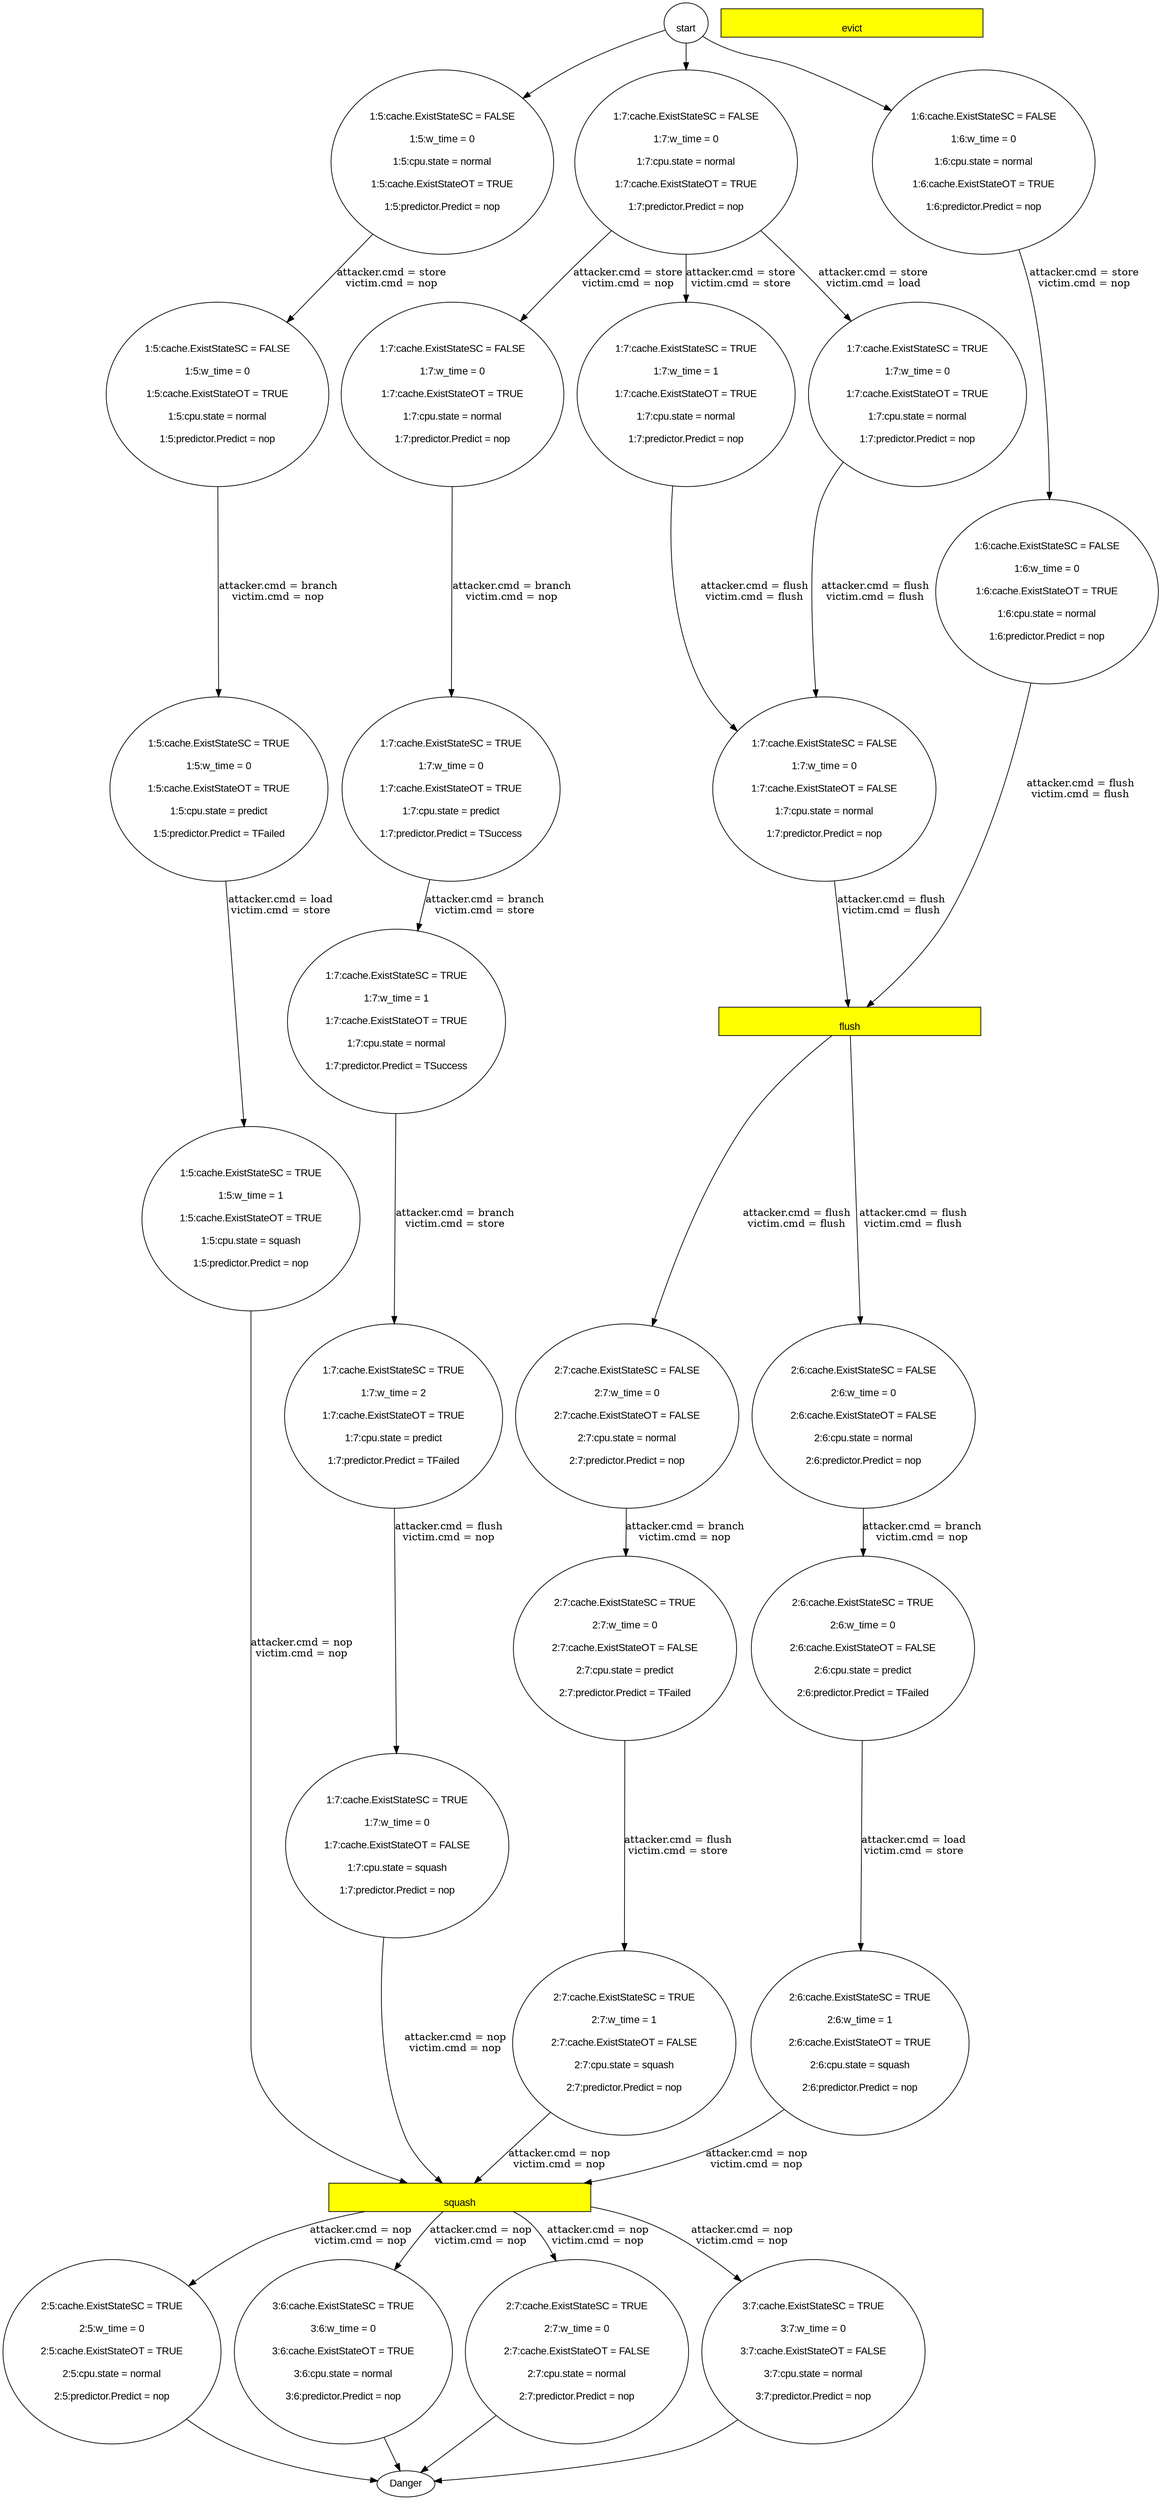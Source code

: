  strict digraph prof {

    node [fontname="Arial"];

"
flush
" [style=filled,fillcolor=yellow,shape=box,width=5]

"
flush
" [style=filled,fillcolor=yellow,shape=box,width=5]

"
evict
" [style=filled,fillcolor=yellow,shape=box,width=5]

"
squash
" [style=filled,fillcolor=yellow,shape=box,width=5]

"
start
" -> "
1:5:cache.ExistStateSC = FALSE

1:5:w_time = 0

1:5:cpu.state = normal

1:5:cache.ExistStateOT = TRUE

1:5:predictor.Predict = nop

"
[ label="" ]
"
1:5:cache.ExistStateSC = FALSE

1:5:w_time = 0

1:5:cpu.state = normal

1:5:cache.ExistStateOT = TRUE

1:5:predictor.Predict = nop

" -> "
1:5:cache.ExistStateSC = FALSE

1:5:w_time = 0

1:5:cache.ExistStateOT = TRUE

1:5:cpu.state = normal

1:5:predictor.Predict = nop

"
[ label="attacker.cmd = nop
victim.cmd = nop
" ]
"
1:5:cache.ExistStateSC = FALSE

1:5:w_time = 0

1:5:cache.ExistStateOT = TRUE

1:5:cpu.state = normal

1:5:predictor.Predict = nop

" -> "
1:5:cache.ExistStateSC = TRUE

1:5:w_time = 0

1:5:cache.ExistStateOT = TRUE

1:5:cpu.state = predict

1:5:predictor.Predict = TFailed

"
[ label="attacker.cmd = branch
victim.cmd = nop
" ]
"
1:5:cache.ExistStateSC = TRUE

1:5:w_time = 0

1:5:cache.ExistStateOT = TRUE

1:5:cpu.state = predict

1:5:predictor.Predict = TFailed

" -> "
1:5:cache.ExistStateSC = TRUE

1:5:w_time = 1

1:5:cache.ExistStateOT = TRUE

1:5:cpu.state = squash

1:5:predictor.Predict = nop

"
[ label="attacker.cmd = load
victim.cmd = store
" ]
"
1:5:cache.ExistStateSC = TRUE

1:5:w_time = 1

1:5:cache.ExistStateOT = TRUE

1:5:cpu.state = squash

1:5:predictor.Predict = nop

" -> "
squash
"   -> "
2:5:cache.ExistStateSC = TRUE

2:5:w_time = 0

2:5:cache.ExistStateOT = TRUE

2:5:cpu.state = normal

2:5:predictor.Predict = nop

"
[ label="attacker.cmd = nop
victim.cmd = nop
" ]
"
2:5:cache.ExistStateSC = TRUE

2:5:w_time = 0

2:5:cache.ExistStateOT = TRUE

2:5:cpu.state = normal

2:5:predictor.Predict = nop

" -> "Danger"
"
start
" -> "
1:5:cache.ExistStateSC = FALSE

1:5:w_time = 0

1:5:cpu.state = normal

1:5:cache.ExistStateOT = TRUE

1:5:predictor.Predict = nop

"
[ label="" ]
"
1:5:cache.ExistStateSC = FALSE

1:5:w_time = 0

1:5:cpu.state = normal

1:5:cache.ExistStateOT = TRUE

1:5:predictor.Predict = nop

" -> "
1:5:cache.ExistStateSC = FALSE

1:5:w_time = 0

1:5:cache.ExistStateOT = TRUE

1:5:cpu.state = normal

1:5:predictor.Predict = nop

"
[ label="attacker.cmd = nop
victim.cmd = nop
" ]
"
1:5:cache.ExistStateSC = FALSE

1:5:w_time = 0

1:5:cache.ExistStateOT = TRUE

1:5:cpu.state = normal

1:5:predictor.Predict = nop

" -> "
1:5:cache.ExistStateSC = TRUE

1:5:w_time = 0

1:5:cache.ExistStateOT = TRUE

1:5:cpu.state = predict

1:5:predictor.Predict = TFailed

"
[ label="attacker.cmd = branch
victim.cmd = nop
" ]
"
1:5:cache.ExistStateSC = TRUE

1:5:w_time = 0

1:5:cache.ExistStateOT = TRUE

1:5:cpu.state = predict

1:5:predictor.Predict = TFailed

" -> "
1:5:cache.ExistStateSC = TRUE

1:5:w_time = 1

1:5:cache.ExistStateOT = TRUE

1:5:cpu.state = squash

1:5:predictor.Predict = nop

"
[ label="attacker.cmd = load
victim.cmd = store
" ]
"
1:5:cache.ExistStateSC = TRUE

1:5:w_time = 1

1:5:cache.ExistStateOT = TRUE

1:5:cpu.state = squash

1:5:predictor.Predict = nop

" -> "
squash
"   -> "
2:5:cache.ExistStateSC = TRUE

2:5:w_time = 0

2:5:cache.ExistStateOT = TRUE

2:5:cpu.state = normal

2:5:predictor.Predict = nop

"
[ label="attacker.cmd = nop
victim.cmd = nop
" ]
"
2:5:cache.ExistStateSC = TRUE

2:5:w_time = 0

2:5:cache.ExistStateOT = TRUE

2:5:cpu.state = normal

2:5:predictor.Predict = nop

" -> "Danger"
"
start
" -> "
1:5:cache.ExistStateSC = FALSE

1:5:w_time = 0

1:5:cpu.state = normal

1:5:cache.ExistStateOT = TRUE

1:5:predictor.Predict = nop

"
[ label="" ]
"
1:5:cache.ExistStateSC = FALSE

1:5:w_time = 0

1:5:cpu.state = normal

1:5:cache.ExistStateOT = TRUE

1:5:predictor.Predict = nop

" -> "
1:5:cache.ExistStateSC = FALSE

1:5:w_time = 0

1:5:cache.ExistStateOT = TRUE

1:5:cpu.state = normal

1:5:predictor.Predict = nop

"
[ label="attacker.cmd = load
victim.cmd = nop
" ]
"
1:5:cache.ExistStateSC = FALSE

1:5:w_time = 0

1:5:cache.ExistStateOT = TRUE

1:5:cpu.state = normal

1:5:predictor.Predict = nop

" -> "
1:5:cache.ExistStateSC = TRUE

1:5:w_time = 0

1:5:cache.ExistStateOT = TRUE

1:5:cpu.state = predict

1:5:predictor.Predict = TFailed

"
[ label="attacker.cmd = branch
victim.cmd = nop
" ]
"
1:5:cache.ExistStateSC = TRUE

1:5:w_time = 0

1:5:cache.ExistStateOT = TRUE

1:5:cpu.state = predict

1:5:predictor.Predict = TFailed

" -> "
1:5:cache.ExistStateSC = TRUE

1:5:w_time = 1

1:5:cache.ExistStateOT = TRUE

1:5:cpu.state = squash

1:5:predictor.Predict = nop

"
[ label="attacker.cmd = load
victim.cmd = store
" ]
"
1:5:cache.ExistStateSC = TRUE

1:5:w_time = 1

1:5:cache.ExistStateOT = TRUE

1:5:cpu.state = squash

1:5:predictor.Predict = nop

" -> "
squash
"   -> "
2:5:cache.ExistStateSC = TRUE

2:5:w_time = 0

2:5:cache.ExistStateOT = TRUE

2:5:cpu.state = normal

2:5:predictor.Predict = nop

"
[ label="attacker.cmd = nop
victim.cmd = nop
" ]
"
2:5:cache.ExistStateSC = TRUE

2:5:w_time = 0

2:5:cache.ExistStateOT = TRUE

2:5:cpu.state = normal

2:5:predictor.Predict = nop

" -> "Danger"
"
start
" -> "
1:5:cache.ExistStateSC = FALSE

1:5:w_time = 0

1:5:cpu.state = normal

1:5:cache.ExistStateOT = TRUE

1:5:predictor.Predict = nop

"
[ label="" ]
"
1:5:cache.ExistStateSC = FALSE

1:5:w_time = 0

1:5:cpu.state = normal

1:5:cache.ExistStateOT = TRUE

1:5:predictor.Predict = nop

" -> "
1:5:cache.ExistStateSC = FALSE

1:5:w_time = 0

1:5:cache.ExistStateOT = TRUE

1:5:cpu.state = normal

1:5:predictor.Predict = nop

"
[ label="attacker.cmd = load
victim.cmd = nop
" ]
"
1:5:cache.ExistStateSC = FALSE

1:5:w_time = 0

1:5:cache.ExistStateOT = TRUE

1:5:cpu.state = normal

1:5:predictor.Predict = nop

" -> "
1:5:cache.ExistStateSC = TRUE

1:5:w_time = 0

1:5:cache.ExistStateOT = TRUE

1:5:cpu.state = predict

1:5:predictor.Predict = TFailed

"
[ label="attacker.cmd = branch
victim.cmd = nop
" ]
"
1:5:cache.ExistStateSC = TRUE

1:5:w_time = 0

1:5:cache.ExistStateOT = TRUE

1:5:cpu.state = predict

1:5:predictor.Predict = TFailed

" -> "
1:5:cache.ExistStateSC = TRUE

1:5:w_time = 1

1:5:cache.ExistStateOT = TRUE

1:5:cpu.state = squash

1:5:predictor.Predict = nop

"
[ label="attacker.cmd = load
victim.cmd = store
" ]
"
1:5:cache.ExistStateSC = TRUE

1:5:w_time = 1

1:5:cache.ExistStateOT = TRUE

1:5:cpu.state = squash

1:5:predictor.Predict = nop

" -> "
squash
"   -> "
2:5:cache.ExistStateSC = TRUE

2:5:w_time = 0

2:5:cache.ExistStateOT = TRUE

2:5:cpu.state = normal

2:5:predictor.Predict = nop

"
[ label="attacker.cmd = nop
victim.cmd = nop
" ]
"
2:5:cache.ExistStateSC = TRUE

2:5:w_time = 0

2:5:cache.ExistStateOT = TRUE

2:5:cpu.state = normal

2:5:predictor.Predict = nop

" -> "Danger"
"
start
" -> "
1:5:cache.ExistStateSC = FALSE

1:5:w_time = 0

1:5:cpu.state = normal

1:5:cache.ExistStateOT = TRUE

1:5:predictor.Predict = nop

"
[ label="" ]
"
1:5:cache.ExistStateSC = FALSE

1:5:w_time = 0

1:5:cpu.state = normal

1:5:cache.ExistStateOT = TRUE

1:5:predictor.Predict = nop

" -> "
1:5:cache.ExistStateSC = FALSE

1:5:w_time = 0

1:5:cache.ExistStateOT = TRUE

1:5:cpu.state = normal

1:5:predictor.Predict = nop

"
[ label="attacker.cmd = store
victim.cmd = nop
" ]
"
1:5:cache.ExistStateSC = FALSE

1:5:w_time = 0

1:5:cache.ExistStateOT = TRUE

1:5:cpu.state = normal

1:5:predictor.Predict = nop

" -> "
1:5:cache.ExistStateSC = TRUE

1:5:w_time = 0

1:5:cache.ExistStateOT = TRUE

1:5:cpu.state = predict

1:5:predictor.Predict = TFailed

"
[ label="attacker.cmd = branch
victim.cmd = nop
" ]
"
1:5:cache.ExistStateSC = TRUE

1:5:w_time = 0

1:5:cache.ExistStateOT = TRUE

1:5:cpu.state = predict

1:5:predictor.Predict = TFailed

" -> "
1:5:cache.ExistStateSC = TRUE

1:5:w_time = 1

1:5:cache.ExistStateOT = TRUE

1:5:cpu.state = squash

1:5:predictor.Predict = nop

"
[ label="attacker.cmd = load
victim.cmd = store
" ]
"
1:5:cache.ExistStateSC = TRUE

1:5:w_time = 1

1:5:cache.ExistStateOT = TRUE

1:5:cpu.state = squash

1:5:predictor.Predict = nop

" -> "
squash
"   -> "
2:5:cache.ExistStateSC = TRUE

2:5:w_time = 0

2:5:cache.ExistStateOT = TRUE

2:5:cpu.state = normal

2:5:predictor.Predict = nop

"
[ label="attacker.cmd = nop
victim.cmd = nop
" ]
"
2:5:cache.ExistStateSC = TRUE

2:5:w_time = 0

2:5:cache.ExistStateOT = TRUE

2:5:cpu.state = normal

2:5:predictor.Predict = nop

" -> "Danger"
"
start
" -> "
1:5:cache.ExistStateSC = FALSE

1:5:w_time = 0

1:5:cpu.state = normal

1:5:cache.ExistStateOT = TRUE

1:5:predictor.Predict = nop

"
[ label="" ]
"
1:5:cache.ExistStateSC = FALSE

1:5:w_time = 0

1:5:cpu.state = normal

1:5:cache.ExistStateOT = TRUE

1:5:predictor.Predict = nop

" -> "
1:5:cache.ExistStateSC = FALSE

1:5:w_time = 0

1:5:cache.ExistStateOT = TRUE

1:5:cpu.state = normal

1:5:predictor.Predict = nop

"
[ label="attacker.cmd = store
victim.cmd = nop
" ]
"
1:5:cache.ExistStateSC = FALSE

1:5:w_time = 0

1:5:cache.ExistStateOT = TRUE

1:5:cpu.state = normal

1:5:predictor.Predict = nop

" -> "
1:5:cache.ExistStateSC = TRUE

1:5:w_time = 0

1:5:cache.ExistStateOT = TRUE

1:5:cpu.state = predict

1:5:predictor.Predict = TFailed

"
[ label="attacker.cmd = branch
victim.cmd = nop
" ]
"
1:5:cache.ExistStateSC = TRUE

1:5:w_time = 0

1:5:cache.ExistStateOT = TRUE

1:5:cpu.state = predict

1:5:predictor.Predict = TFailed

" -> "
1:5:cache.ExistStateSC = TRUE

1:5:w_time = 1

1:5:cache.ExistStateOT = TRUE

1:5:cpu.state = squash

1:5:predictor.Predict = nop

"
[ label="attacker.cmd = load
victim.cmd = store
" ]
"
1:5:cache.ExistStateSC = TRUE

1:5:w_time = 1

1:5:cache.ExistStateOT = TRUE

1:5:cpu.state = squash

1:5:predictor.Predict = nop

" -> "
squash
"   -> "
2:5:cache.ExistStateSC = TRUE

2:5:w_time = 0

2:5:cache.ExistStateOT = TRUE

2:5:cpu.state = normal

2:5:predictor.Predict = nop

"
[ label="attacker.cmd = nop
victim.cmd = nop
" ]
"
2:5:cache.ExistStateSC = TRUE

2:5:w_time = 0

2:5:cache.ExistStateOT = TRUE

2:5:cpu.state = normal

2:5:predictor.Predict = nop

" -> "Danger"
"
start
" -> "
1:6:cache.ExistStateSC = FALSE

1:6:w_time = 0

1:6:cpu.state = normal

1:6:cache.ExistStateOT = TRUE

1:6:predictor.Predict = nop

"
[ label="" ]
"
1:6:cache.ExistStateSC = FALSE

1:6:w_time = 0

1:6:cpu.state = normal

1:6:cache.ExistStateOT = TRUE

1:6:predictor.Predict = nop

" -> "
1:6:cache.ExistStateSC = FALSE

1:6:w_time = 0

1:6:cache.ExistStateOT = TRUE

1:6:cpu.state = normal

1:6:predictor.Predict = nop

"
[ label="attacker.cmd = nop
victim.cmd = nop
" ]
"
1:6:cache.ExistStateSC = FALSE

1:6:w_time = 0

1:6:cache.ExistStateOT = TRUE

1:6:cpu.state = normal

1:6:predictor.Predict = nop

" -> "
flush
"   -> "
2:6:cache.ExistStateSC = FALSE

2:6:w_time = 0

2:6:cache.ExistStateOT = FALSE

2:6:cpu.state = normal

2:6:predictor.Predict = nop

"
[ label="attacker.cmd = flush
victim.cmd = flush
" ]
"
2:6:cache.ExistStateSC = FALSE

2:6:w_time = 0

2:6:cache.ExistStateOT = FALSE

2:6:cpu.state = normal

2:6:predictor.Predict = nop

" -> "
2:6:cache.ExistStateSC = TRUE

2:6:w_time = 0

2:6:cache.ExistStateOT = FALSE

2:6:cpu.state = predict

2:6:predictor.Predict = TFailed

"
[ label="attacker.cmd = branch
victim.cmd = nop
" ]
"
2:6:cache.ExistStateSC = TRUE

2:6:w_time = 0

2:6:cache.ExistStateOT = FALSE

2:6:cpu.state = predict

2:6:predictor.Predict = TFailed

" -> "
2:6:cache.ExistStateSC = TRUE

2:6:w_time = 1

2:6:cache.ExistStateOT = TRUE

2:6:cpu.state = squash

2:6:predictor.Predict = nop

"
[ label="attacker.cmd = load
victim.cmd = store
" ]
"
2:6:cache.ExistStateSC = TRUE

2:6:w_time = 1

2:6:cache.ExistStateOT = TRUE

2:6:cpu.state = squash

2:6:predictor.Predict = nop

" -> "
squash
"   -> "
3:6:cache.ExistStateSC = TRUE

3:6:w_time = 0

3:6:cache.ExistStateOT = TRUE

3:6:cpu.state = normal

3:6:predictor.Predict = nop

"
[ label="attacker.cmd = nop
victim.cmd = nop
" ]
"
3:6:cache.ExistStateSC = TRUE

3:6:w_time = 0

3:6:cache.ExistStateOT = TRUE

3:6:cpu.state = normal

3:6:predictor.Predict = nop

" -> "Danger"
"
start
" -> "
1:6:cache.ExistStateSC = FALSE

1:6:w_time = 0

1:6:cpu.state = normal

1:6:cache.ExistStateOT = TRUE

1:6:predictor.Predict = nop

"
[ label="" ]
"
1:6:cache.ExistStateSC = FALSE

1:6:w_time = 0

1:6:cpu.state = normal

1:6:cache.ExistStateOT = TRUE

1:6:predictor.Predict = nop

" -> "
1:6:cache.ExistStateSC = FALSE

1:6:w_time = 0

1:6:cache.ExistStateOT = TRUE

1:6:cpu.state = normal

1:6:predictor.Predict = nop

"
[ label="attacker.cmd = load
victim.cmd = nop
" ]
"
1:6:cache.ExistStateSC = FALSE

1:6:w_time = 0

1:6:cache.ExistStateOT = TRUE

1:6:cpu.state = normal

1:6:predictor.Predict = nop

" -> "
flush
"   -> "
2:6:cache.ExistStateSC = FALSE

2:6:w_time = 0

2:6:cache.ExistStateOT = FALSE

2:6:cpu.state = normal

2:6:predictor.Predict = nop

"
[ label="attacker.cmd = flush
victim.cmd = flush
" ]
"
2:6:cache.ExistStateSC = FALSE

2:6:w_time = 0

2:6:cache.ExistStateOT = FALSE

2:6:cpu.state = normal

2:6:predictor.Predict = nop

" -> "
2:6:cache.ExistStateSC = TRUE

2:6:w_time = 0

2:6:cache.ExistStateOT = FALSE

2:6:cpu.state = predict

2:6:predictor.Predict = TFailed

"
[ label="attacker.cmd = branch
victim.cmd = nop
" ]
"
2:6:cache.ExistStateSC = TRUE

2:6:w_time = 0

2:6:cache.ExistStateOT = FALSE

2:6:cpu.state = predict

2:6:predictor.Predict = TFailed

" -> "
2:6:cache.ExistStateSC = TRUE

2:6:w_time = 1

2:6:cache.ExistStateOT = TRUE

2:6:cpu.state = squash

2:6:predictor.Predict = nop

"
[ label="attacker.cmd = load
victim.cmd = store
" ]
"
2:6:cache.ExistStateSC = TRUE

2:6:w_time = 1

2:6:cache.ExistStateOT = TRUE

2:6:cpu.state = squash

2:6:predictor.Predict = nop

" -> "
squash
"   -> "
3:6:cache.ExistStateSC = TRUE

3:6:w_time = 0

3:6:cache.ExistStateOT = TRUE

3:6:cpu.state = normal

3:6:predictor.Predict = nop

"
[ label="attacker.cmd = nop
victim.cmd = nop
" ]
"
3:6:cache.ExistStateSC = TRUE

3:6:w_time = 0

3:6:cache.ExistStateOT = TRUE

3:6:cpu.state = normal

3:6:predictor.Predict = nop

" -> "Danger"
"
start
" -> "
1:6:cache.ExistStateSC = FALSE

1:6:w_time = 0

1:6:cpu.state = normal

1:6:cache.ExistStateOT = TRUE

1:6:predictor.Predict = nop

"
[ label="" ]
"
1:6:cache.ExistStateSC = FALSE

1:6:w_time = 0

1:6:cpu.state = normal

1:6:cache.ExistStateOT = TRUE

1:6:predictor.Predict = nop

" -> "
1:6:cache.ExistStateSC = FALSE

1:6:w_time = 0

1:6:cache.ExistStateOT = TRUE

1:6:cpu.state = normal

1:6:predictor.Predict = nop

"
[ label="attacker.cmd = store
victim.cmd = nop
" ]
"
1:6:cache.ExistStateSC = FALSE

1:6:w_time = 0

1:6:cache.ExistStateOT = TRUE

1:6:cpu.state = normal

1:6:predictor.Predict = nop

" -> "
flush
"   -> "
2:6:cache.ExistStateSC = FALSE

2:6:w_time = 0

2:6:cache.ExistStateOT = FALSE

2:6:cpu.state = normal

2:6:predictor.Predict = nop

"
[ label="attacker.cmd = flush
victim.cmd = flush
" ]
"
2:6:cache.ExistStateSC = FALSE

2:6:w_time = 0

2:6:cache.ExistStateOT = FALSE

2:6:cpu.state = normal

2:6:predictor.Predict = nop

" -> "
2:6:cache.ExistStateSC = TRUE

2:6:w_time = 0

2:6:cache.ExistStateOT = FALSE

2:6:cpu.state = predict

2:6:predictor.Predict = TFailed

"
[ label="attacker.cmd = branch
victim.cmd = nop
" ]
"
2:6:cache.ExistStateSC = TRUE

2:6:w_time = 0

2:6:cache.ExistStateOT = FALSE

2:6:cpu.state = predict

2:6:predictor.Predict = TFailed

" -> "
2:6:cache.ExistStateSC = TRUE

2:6:w_time = 1

2:6:cache.ExistStateOT = TRUE

2:6:cpu.state = squash

2:6:predictor.Predict = nop

"
[ label="attacker.cmd = load
victim.cmd = store
" ]
"
2:6:cache.ExistStateSC = TRUE

2:6:w_time = 1

2:6:cache.ExistStateOT = TRUE

2:6:cpu.state = squash

2:6:predictor.Predict = nop

" -> "
squash
"   -> "
3:6:cache.ExistStateSC = TRUE

3:6:w_time = 0

3:6:cache.ExistStateOT = TRUE

3:6:cpu.state = normal

3:6:predictor.Predict = nop

"
[ label="attacker.cmd = nop
victim.cmd = nop
" ]
"
3:6:cache.ExistStateSC = TRUE

3:6:w_time = 0

3:6:cache.ExistStateOT = TRUE

3:6:cpu.state = normal

3:6:predictor.Predict = nop

" -> "Danger"
"
start
" -> "
1:7:cache.ExistStateSC = FALSE

1:7:w_time = 0

1:7:cpu.state = normal

1:7:cache.ExistStateOT = TRUE

1:7:predictor.Predict = nop

"
[ label="" ]
"
1:7:cache.ExistStateSC = FALSE

1:7:w_time = 0

1:7:cpu.state = normal

1:7:cache.ExistStateOT = TRUE

1:7:predictor.Predict = nop

" -> "
1:7:cache.ExistStateSC = FALSE

1:7:w_time = 0

1:7:cache.ExistStateOT = TRUE

1:7:cpu.state = normal

1:7:predictor.Predict = nop

"
[ label="attacker.cmd = nop
victim.cmd = nop
" ]
"
1:7:cache.ExistStateSC = FALSE

1:7:w_time = 0

1:7:cache.ExistStateOT = TRUE

1:7:cpu.state = normal

1:7:predictor.Predict = nop

" -> "
1:7:cache.ExistStateSC = TRUE

1:7:w_time = 0

1:7:cache.ExistStateOT = TRUE

1:7:cpu.state = predict

1:7:predictor.Predict = TSuccess

"
[ label="attacker.cmd = branch
victim.cmd = nop
" ]
"
1:7:cache.ExistStateSC = TRUE

1:7:w_time = 0

1:7:cache.ExistStateOT = TRUE

1:7:cpu.state = predict

1:7:predictor.Predict = TSuccess

" -> "
1:7:cache.ExistStateSC = TRUE

1:7:w_time = 1

1:7:cache.ExistStateOT = TRUE

1:7:cpu.state = normal

1:7:predictor.Predict = TSuccess

"
[ label="attacker.cmd = branch
victim.cmd = store
" ]
"
1:7:cache.ExistStateSC = TRUE

1:7:w_time = 1

1:7:cache.ExistStateOT = TRUE

1:7:cpu.state = normal

1:7:predictor.Predict = TSuccess

" -> "
1:7:cache.ExistStateSC = TRUE

1:7:w_time = 2

1:7:cache.ExistStateOT = TRUE

1:7:cpu.state = predict

1:7:predictor.Predict = TFailed

"
[ label="attacker.cmd = branch
victim.cmd = store
" ]
"
1:7:cache.ExistStateSC = TRUE

1:7:w_time = 2

1:7:cache.ExistStateOT = TRUE

1:7:cpu.state = predict

1:7:predictor.Predict = TFailed

" -> "
1:7:cache.ExistStateSC = TRUE

1:7:w_time = 0

1:7:cache.ExistStateOT = FALSE

1:7:cpu.state = squash

1:7:predictor.Predict = nop

"
[ label="attacker.cmd = flush
victim.cmd = nop
" ]
"
1:7:cache.ExistStateSC = TRUE

1:7:w_time = 0

1:7:cache.ExistStateOT = FALSE

1:7:cpu.state = squash

1:7:predictor.Predict = nop

" -> "
squash
"   -> "
2:7:cache.ExistStateSC = TRUE

2:7:w_time = 0

2:7:cache.ExistStateOT = FALSE

2:7:cpu.state = normal

2:7:predictor.Predict = nop

"
[ label="attacker.cmd = nop
victim.cmd = nop
" ]
"
2:7:cache.ExistStateSC = TRUE

2:7:w_time = 0

2:7:cache.ExistStateOT = FALSE

2:7:cpu.state = normal

2:7:predictor.Predict = nop

" -> "Danger"
"
start
" -> "
1:7:cache.ExistStateSC = FALSE

1:7:w_time = 0

1:7:cpu.state = normal

1:7:cache.ExistStateOT = TRUE

1:7:predictor.Predict = nop

"
[ label="" ]
"
1:7:cache.ExistStateSC = FALSE

1:7:w_time = 0

1:7:cpu.state = normal

1:7:cache.ExistStateOT = TRUE

1:7:predictor.Predict = nop

" -> "
1:7:cache.ExistStateSC = TRUE

1:7:w_time = 0

1:7:cache.ExistStateOT = TRUE

1:7:cpu.state = normal

1:7:predictor.Predict = nop

"
[ label="attacker.cmd = nop
victim.cmd = load
" ]
"
1:7:cache.ExistStateSC = TRUE

1:7:w_time = 0

1:7:cache.ExistStateOT = TRUE

1:7:cpu.state = normal

1:7:predictor.Predict = nop

" -> "
1:7:cache.ExistStateSC = FALSE

1:7:w_time = 0

1:7:cache.ExistStateOT = FALSE

1:7:cpu.state = normal

1:7:predictor.Predict = nop

"
[ label="attacker.cmd = flush
victim.cmd = flush
" ]
"
1:7:cache.ExistStateSC = FALSE

1:7:w_time = 0

1:7:cache.ExistStateOT = FALSE

1:7:cpu.state = normal

1:7:predictor.Predict = nop

" -> "
flush
"   -> "
2:7:cache.ExistStateSC = FALSE

2:7:w_time = 0

2:7:cache.ExistStateOT = FALSE

2:7:cpu.state = normal

2:7:predictor.Predict = nop

"
[ label="attacker.cmd = flush
victim.cmd = flush
" ]
"
2:7:cache.ExistStateSC = FALSE

2:7:w_time = 0

2:7:cache.ExistStateOT = FALSE

2:7:cpu.state = normal

2:7:predictor.Predict = nop

" -> "
2:7:cache.ExistStateSC = TRUE

2:7:w_time = 0

2:7:cache.ExistStateOT = FALSE

2:7:cpu.state = predict

2:7:predictor.Predict = TFailed

"
[ label="attacker.cmd = branch
victim.cmd = nop
" ]
"
2:7:cache.ExistStateSC = TRUE

2:7:w_time = 0

2:7:cache.ExistStateOT = FALSE

2:7:cpu.state = predict

2:7:predictor.Predict = TFailed

" -> "
2:7:cache.ExistStateSC = TRUE

2:7:w_time = 1

2:7:cache.ExistStateOT = FALSE

2:7:cpu.state = squash

2:7:predictor.Predict = nop

"
[ label="attacker.cmd = flush
victim.cmd = store
" ]
"
2:7:cache.ExistStateSC = TRUE

2:7:w_time = 1

2:7:cache.ExistStateOT = FALSE

2:7:cpu.state = squash

2:7:predictor.Predict = nop

" -> "
squash
"   -> "
3:7:cache.ExistStateSC = TRUE

3:7:w_time = 0

3:7:cache.ExistStateOT = FALSE

3:7:cpu.state = normal

3:7:predictor.Predict = nop

"
[ label="attacker.cmd = nop
victim.cmd = nop
" ]
"
3:7:cache.ExistStateSC = TRUE

3:7:w_time = 0

3:7:cache.ExistStateOT = FALSE

3:7:cpu.state = normal

3:7:predictor.Predict = nop

" -> "Danger"
"
start
" -> "
1:7:cache.ExistStateSC = FALSE

1:7:w_time = 0

1:7:cpu.state = normal

1:7:cache.ExistStateOT = TRUE

1:7:predictor.Predict = nop

"
[ label="" ]
"
1:7:cache.ExistStateSC = FALSE

1:7:w_time = 0

1:7:cpu.state = normal

1:7:cache.ExistStateOT = TRUE

1:7:predictor.Predict = nop

" -> "
1:7:cache.ExistStateSC = TRUE

1:7:w_time = 0

1:7:cache.ExistStateOT = TRUE

1:7:cpu.state = normal

1:7:predictor.Predict = nop

"
[ label="attacker.cmd = nop
victim.cmd = load
" ]
"
1:7:cache.ExistStateSC = TRUE

1:7:w_time = 0

1:7:cache.ExistStateOT = TRUE

1:7:cpu.state = normal

1:7:predictor.Predict = nop

" -> "
1:7:cache.ExistStateSC = FALSE

1:7:w_time = 0

1:7:cache.ExistStateOT = FALSE

1:7:cpu.state = normal

1:7:predictor.Predict = nop

"
[ label="attacker.cmd = flush
victim.cmd = flush
" ]
"
1:7:cache.ExistStateSC = FALSE

1:7:w_time = 0

1:7:cache.ExistStateOT = FALSE

1:7:cpu.state = normal

1:7:predictor.Predict = nop

" -> "
flush
"   -> "
2:7:cache.ExistStateSC = FALSE

2:7:w_time = 0

2:7:cache.ExistStateOT = FALSE

2:7:cpu.state = normal

2:7:predictor.Predict = nop

"
[ label="attacker.cmd = flush
victim.cmd = flush
" ]
"
2:7:cache.ExistStateSC = FALSE

2:7:w_time = 0

2:7:cache.ExistStateOT = FALSE

2:7:cpu.state = normal

2:7:predictor.Predict = nop

" -> "
2:7:cache.ExistStateSC = TRUE

2:7:w_time = 0

2:7:cache.ExistStateOT = FALSE

2:7:cpu.state = predict

2:7:predictor.Predict = TFailed

"
[ label="attacker.cmd = branch
victim.cmd = nop
" ]
"
2:7:cache.ExistStateSC = TRUE

2:7:w_time = 0

2:7:cache.ExistStateOT = FALSE

2:7:cpu.state = predict

2:7:predictor.Predict = TFailed

" -> "
2:7:cache.ExistStateSC = TRUE

2:7:w_time = 1

2:7:cache.ExistStateOT = FALSE

2:7:cpu.state = squash

2:7:predictor.Predict = nop

"
[ label="attacker.cmd = flush
victim.cmd = store
" ]
"
2:7:cache.ExistStateSC = TRUE

2:7:w_time = 1

2:7:cache.ExistStateOT = FALSE

2:7:cpu.state = squash

2:7:predictor.Predict = nop

" -> "
squash
"   -> "
3:7:cache.ExistStateSC = TRUE

3:7:w_time = 0

3:7:cache.ExistStateOT = FALSE

3:7:cpu.state = normal

3:7:predictor.Predict = nop

"
[ label="attacker.cmd = nop
victim.cmd = nop
" ]
"
3:7:cache.ExistStateSC = TRUE

3:7:w_time = 0

3:7:cache.ExistStateOT = FALSE

3:7:cpu.state = normal

3:7:predictor.Predict = nop

" -> "Danger"
"
start
" -> "
1:7:cache.ExistStateSC = FALSE

1:7:w_time = 0

1:7:cpu.state = normal

1:7:cache.ExistStateOT = TRUE

1:7:predictor.Predict = nop

"
[ label="" ]
"
1:7:cache.ExistStateSC = FALSE

1:7:w_time = 0

1:7:cpu.state = normal

1:7:cache.ExistStateOT = TRUE

1:7:predictor.Predict = nop

" -> "
1:7:cache.ExistStateSC = TRUE

1:7:w_time = 1

1:7:cache.ExistStateOT = TRUE

1:7:cpu.state = normal

1:7:predictor.Predict = nop

"
[ label="attacker.cmd = nop
victim.cmd = store
" ]
"
1:7:cache.ExistStateSC = TRUE

1:7:w_time = 1

1:7:cache.ExistStateOT = TRUE

1:7:cpu.state = normal

1:7:predictor.Predict = nop

" -> "
1:7:cache.ExistStateSC = FALSE

1:7:w_time = 0

1:7:cache.ExistStateOT = FALSE

1:7:cpu.state = normal

1:7:predictor.Predict = nop

"
[ label="attacker.cmd = flush
victim.cmd = flush
" ]
"
1:7:cache.ExistStateSC = FALSE

1:7:w_time = 0

1:7:cache.ExistStateOT = FALSE

1:7:cpu.state = normal

1:7:predictor.Predict = nop

" -> "
flush
"   -> "
2:7:cache.ExistStateSC = FALSE

2:7:w_time = 0

2:7:cache.ExistStateOT = FALSE

2:7:cpu.state = normal

2:7:predictor.Predict = nop

"
[ label="attacker.cmd = flush
victim.cmd = flush
" ]
"
2:7:cache.ExistStateSC = FALSE

2:7:w_time = 0

2:7:cache.ExistStateOT = FALSE

2:7:cpu.state = normal

2:7:predictor.Predict = nop

" -> "
2:7:cache.ExistStateSC = TRUE

2:7:w_time = 0

2:7:cache.ExistStateOT = FALSE

2:7:cpu.state = predict

2:7:predictor.Predict = TFailed

"
[ label="attacker.cmd = branch
victim.cmd = nop
" ]
"
2:7:cache.ExistStateSC = TRUE

2:7:w_time = 0

2:7:cache.ExistStateOT = FALSE

2:7:cpu.state = predict

2:7:predictor.Predict = TFailed

" -> "
2:7:cache.ExistStateSC = TRUE

2:7:w_time = 1

2:7:cache.ExistStateOT = FALSE

2:7:cpu.state = squash

2:7:predictor.Predict = nop

"
[ label="attacker.cmd = flush
victim.cmd = store
" ]
"
2:7:cache.ExistStateSC = TRUE

2:7:w_time = 1

2:7:cache.ExistStateOT = FALSE

2:7:cpu.state = squash

2:7:predictor.Predict = nop

" -> "
squash
"   -> "
3:7:cache.ExistStateSC = TRUE

3:7:w_time = 0

3:7:cache.ExistStateOT = FALSE

3:7:cpu.state = normal

3:7:predictor.Predict = nop

"
[ label="attacker.cmd = nop
victim.cmd = nop
" ]
"
3:7:cache.ExistStateSC = TRUE

3:7:w_time = 0

3:7:cache.ExistStateOT = FALSE

3:7:cpu.state = normal

3:7:predictor.Predict = nop

" -> "Danger"
"
start
" -> "
1:7:cache.ExistStateSC = FALSE

1:7:w_time = 0

1:7:cpu.state = normal

1:7:cache.ExistStateOT = TRUE

1:7:predictor.Predict = nop

"
[ label="" ]
"
1:7:cache.ExistStateSC = FALSE

1:7:w_time = 0

1:7:cpu.state = normal

1:7:cache.ExistStateOT = TRUE

1:7:predictor.Predict = nop

" -> "
1:7:cache.ExistStateSC = TRUE

1:7:w_time = 1

1:7:cache.ExistStateOT = TRUE

1:7:cpu.state = normal

1:7:predictor.Predict = nop

"
[ label="attacker.cmd = nop
victim.cmd = store
" ]
"
1:7:cache.ExistStateSC = TRUE

1:7:w_time = 1

1:7:cache.ExistStateOT = TRUE

1:7:cpu.state = normal

1:7:predictor.Predict = nop

" -> "
1:7:cache.ExistStateSC = FALSE

1:7:w_time = 0

1:7:cache.ExistStateOT = FALSE

1:7:cpu.state = normal

1:7:predictor.Predict = nop

"
[ label="attacker.cmd = flush
victim.cmd = flush
" ]
"
1:7:cache.ExistStateSC = FALSE

1:7:w_time = 0

1:7:cache.ExistStateOT = FALSE

1:7:cpu.state = normal

1:7:predictor.Predict = nop

" -> "
flush
"   -> "
2:7:cache.ExistStateSC = FALSE

2:7:w_time = 0

2:7:cache.ExistStateOT = FALSE

2:7:cpu.state = normal

2:7:predictor.Predict = nop

"
[ label="attacker.cmd = flush
victim.cmd = flush
" ]
"
2:7:cache.ExistStateSC = FALSE

2:7:w_time = 0

2:7:cache.ExistStateOT = FALSE

2:7:cpu.state = normal

2:7:predictor.Predict = nop

" -> "
2:7:cache.ExistStateSC = TRUE

2:7:w_time = 0

2:7:cache.ExistStateOT = FALSE

2:7:cpu.state = predict

2:7:predictor.Predict = TFailed

"
[ label="attacker.cmd = branch
victim.cmd = nop
" ]
"
2:7:cache.ExistStateSC = TRUE

2:7:w_time = 0

2:7:cache.ExistStateOT = FALSE

2:7:cpu.state = predict

2:7:predictor.Predict = TFailed

" -> "
2:7:cache.ExistStateSC = TRUE

2:7:w_time = 1

2:7:cache.ExistStateOT = FALSE

2:7:cpu.state = squash

2:7:predictor.Predict = nop

"
[ label="attacker.cmd = flush
victim.cmd = store
" ]
"
2:7:cache.ExistStateSC = TRUE

2:7:w_time = 1

2:7:cache.ExistStateOT = FALSE

2:7:cpu.state = squash

2:7:predictor.Predict = nop

" -> "
squash
"   -> "
3:7:cache.ExistStateSC = TRUE

3:7:w_time = 0

3:7:cache.ExistStateOT = FALSE

3:7:cpu.state = normal

3:7:predictor.Predict = nop

"
[ label="attacker.cmd = nop
victim.cmd = nop
" ]
"
3:7:cache.ExistStateSC = TRUE

3:7:w_time = 0

3:7:cache.ExistStateOT = FALSE

3:7:cpu.state = normal

3:7:predictor.Predict = nop

" -> "Danger"
"
start
" -> "
1:7:cache.ExistStateSC = FALSE

1:7:w_time = 0

1:7:cpu.state = normal

1:7:cache.ExistStateOT = TRUE

1:7:predictor.Predict = nop

"
[ label="" ]
"
1:7:cache.ExistStateSC = FALSE

1:7:w_time = 0

1:7:cpu.state = normal

1:7:cache.ExistStateOT = TRUE

1:7:predictor.Predict = nop

" -> "
1:7:cache.ExistStateSC = FALSE

1:7:w_time = 0

1:7:cache.ExistStateOT = TRUE

1:7:cpu.state = normal

1:7:predictor.Predict = nop

"
[ label="attacker.cmd = load
victim.cmd = nop
" ]
"
1:7:cache.ExistStateSC = FALSE

1:7:w_time = 0

1:7:cache.ExistStateOT = TRUE

1:7:cpu.state = normal

1:7:predictor.Predict = nop

" -> "
1:7:cache.ExistStateSC = TRUE

1:7:w_time = 0

1:7:cache.ExistStateOT = TRUE

1:7:cpu.state = predict

1:7:predictor.Predict = TSuccess

"
[ label="attacker.cmd = branch
victim.cmd = nop
" ]
"
1:7:cache.ExistStateSC = TRUE

1:7:w_time = 0

1:7:cache.ExistStateOT = TRUE

1:7:cpu.state = predict

1:7:predictor.Predict = TSuccess

" -> "
1:7:cache.ExistStateSC = TRUE

1:7:w_time = 1

1:7:cache.ExistStateOT = TRUE

1:7:cpu.state = normal

1:7:predictor.Predict = TSuccess

"
[ label="attacker.cmd = branch
victim.cmd = store
" ]
"
1:7:cache.ExistStateSC = TRUE

1:7:w_time = 1

1:7:cache.ExistStateOT = TRUE

1:7:cpu.state = normal

1:7:predictor.Predict = TSuccess

" -> "
1:7:cache.ExistStateSC = TRUE

1:7:w_time = 2

1:7:cache.ExistStateOT = TRUE

1:7:cpu.state = predict

1:7:predictor.Predict = TFailed

"
[ label="attacker.cmd = branch
victim.cmd = store
" ]
"
1:7:cache.ExistStateSC = TRUE

1:7:w_time = 2

1:7:cache.ExistStateOT = TRUE

1:7:cpu.state = predict

1:7:predictor.Predict = TFailed

" -> "
1:7:cache.ExistStateSC = TRUE

1:7:w_time = 0

1:7:cache.ExistStateOT = FALSE

1:7:cpu.state = squash

1:7:predictor.Predict = nop

"
[ label="attacker.cmd = flush
victim.cmd = nop
" ]
"
1:7:cache.ExistStateSC = TRUE

1:7:w_time = 0

1:7:cache.ExistStateOT = FALSE

1:7:cpu.state = squash

1:7:predictor.Predict = nop

" -> "
squash
"   -> "
2:7:cache.ExistStateSC = TRUE

2:7:w_time = 0

2:7:cache.ExistStateOT = FALSE

2:7:cpu.state = normal

2:7:predictor.Predict = nop

"
[ label="attacker.cmd = nop
victim.cmd = nop
" ]
"
2:7:cache.ExistStateSC = TRUE

2:7:w_time = 0

2:7:cache.ExistStateOT = FALSE

2:7:cpu.state = normal

2:7:predictor.Predict = nop

" -> "Danger"
"
start
" -> "
1:7:cache.ExistStateSC = FALSE

1:7:w_time = 0

1:7:cpu.state = normal

1:7:cache.ExistStateOT = TRUE

1:7:predictor.Predict = nop

"
[ label="" ]
"
1:7:cache.ExistStateSC = FALSE

1:7:w_time = 0

1:7:cpu.state = normal

1:7:cache.ExistStateOT = TRUE

1:7:predictor.Predict = nop

" -> "
1:7:cache.ExistStateSC = TRUE

1:7:w_time = 0

1:7:cache.ExistStateOT = TRUE

1:7:cpu.state = normal

1:7:predictor.Predict = nop

"
[ label="attacker.cmd = load
victim.cmd = load
" ]
"
1:7:cache.ExistStateSC = TRUE

1:7:w_time = 0

1:7:cache.ExistStateOT = TRUE

1:7:cpu.state = normal

1:7:predictor.Predict = nop

" -> "
1:7:cache.ExistStateSC = FALSE

1:7:w_time = 0

1:7:cache.ExistStateOT = FALSE

1:7:cpu.state = normal

1:7:predictor.Predict = nop

"
[ label="attacker.cmd = flush
victim.cmd = flush
" ]
"
1:7:cache.ExistStateSC = FALSE

1:7:w_time = 0

1:7:cache.ExistStateOT = FALSE

1:7:cpu.state = normal

1:7:predictor.Predict = nop

" -> "
flush
"   -> "
2:7:cache.ExistStateSC = FALSE

2:7:w_time = 0

2:7:cache.ExistStateOT = FALSE

2:7:cpu.state = normal

2:7:predictor.Predict = nop

"
[ label="attacker.cmd = flush
victim.cmd = flush
" ]
"
2:7:cache.ExistStateSC = FALSE

2:7:w_time = 0

2:7:cache.ExistStateOT = FALSE

2:7:cpu.state = normal

2:7:predictor.Predict = nop

" -> "
2:7:cache.ExistStateSC = TRUE

2:7:w_time = 0

2:7:cache.ExistStateOT = FALSE

2:7:cpu.state = predict

2:7:predictor.Predict = TFailed

"
[ label="attacker.cmd = branch
victim.cmd = nop
" ]
"
2:7:cache.ExistStateSC = TRUE

2:7:w_time = 0

2:7:cache.ExistStateOT = FALSE

2:7:cpu.state = predict

2:7:predictor.Predict = TFailed

" -> "
2:7:cache.ExistStateSC = TRUE

2:7:w_time = 1

2:7:cache.ExistStateOT = FALSE

2:7:cpu.state = squash

2:7:predictor.Predict = nop

"
[ label="attacker.cmd = flush
victim.cmd = store
" ]
"
2:7:cache.ExistStateSC = TRUE

2:7:w_time = 1

2:7:cache.ExistStateOT = FALSE

2:7:cpu.state = squash

2:7:predictor.Predict = nop

" -> "
squash
"   -> "
3:7:cache.ExistStateSC = TRUE

3:7:w_time = 0

3:7:cache.ExistStateOT = FALSE

3:7:cpu.state = normal

3:7:predictor.Predict = nop

"
[ label="attacker.cmd = nop
victim.cmd = nop
" ]
"
3:7:cache.ExistStateSC = TRUE

3:7:w_time = 0

3:7:cache.ExistStateOT = FALSE

3:7:cpu.state = normal

3:7:predictor.Predict = nop

" -> "Danger"
"
start
" -> "
1:7:cache.ExistStateSC = FALSE

1:7:w_time = 0

1:7:cpu.state = normal

1:7:cache.ExistStateOT = TRUE

1:7:predictor.Predict = nop

"
[ label="" ]
"
1:7:cache.ExistStateSC = FALSE

1:7:w_time = 0

1:7:cpu.state = normal

1:7:cache.ExistStateOT = TRUE

1:7:predictor.Predict = nop

" -> "
1:7:cache.ExistStateSC = TRUE

1:7:w_time = 0

1:7:cache.ExistStateOT = TRUE

1:7:cpu.state = normal

1:7:predictor.Predict = nop

"
[ label="attacker.cmd = load
victim.cmd = load
" ]
"
1:7:cache.ExistStateSC = TRUE

1:7:w_time = 0

1:7:cache.ExistStateOT = TRUE

1:7:cpu.state = normal

1:7:predictor.Predict = nop

" -> "
1:7:cache.ExistStateSC = FALSE

1:7:w_time = 0

1:7:cache.ExistStateOT = FALSE

1:7:cpu.state = normal

1:7:predictor.Predict = nop

"
[ label="attacker.cmd = flush
victim.cmd = flush
" ]
"
1:7:cache.ExistStateSC = FALSE

1:7:w_time = 0

1:7:cache.ExistStateOT = FALSE

1:7:cpu.state = normal

1:7:predictor.Predict = nop

" -> "
flush
"   -> "
2:7:cache.ExistStateSC = FALSE

2:7:w_time = 0

2:7:cache.ExistStateOT = FALSE

2:7:cpu.state = normal

2:7:predictor.Predict = nop

"
[ label="attacker.cmd = flush
victim.cmd = flush
" ]
"
2:7:cache.ExistStateSC = FALSE

2:7:w_time = 0

2:7:cache.ExistStateOT = FALSE

2:7:cpu.state = normal

2:7:predictor.Predict = nop

" -> "
2:7:cache.ExistStateSC = TRUE

2:7:w_time = 0

2:7:cache.ExistStateOT = FALSE

2:7:cpu.state = predict

2:7:predictor.Predict = TFailed

"
[ label="attacker.cmd = branch
victim.cmd = nop
" ]
"
2:7:cache.ExistStateSC = TRUE

2:7:w_time = 0

2:7:cache.ExistStateOT = FALSE

2:7:cpu.state = predict

2:7:predictor.Predict = TFailed

" -> "
2:7:cache.ExistStateSC = TRUE

2:7:w_time = 1

2:7:cache.ExistStateOT = FALSE

2:7:cpu.state = squash

2:7:predictor.Predict = nop

"
[ label="attacker.cmd = flush
victim.cmd = store
" ]
"
2:7:cache.ExistStateSC = TRUE

2:7:w_time = 1

2:7:cache.ExistStateOT = FALSE

2:7:cpu.state = squash

2:7:predictor.Predict = nop

" -> "
squash
"   -> "
3:7:cache.ExistStateSC = TRUE

3:7:w_time = 0

3:7:cache.ExistStateOT = FALSE

3:7:cpu.state = normal

3:7:predictor.Predict = nop

"
[ label="attacker.cmd = nop
victim.cmd = nop
" ]
"
3:7:cache.ExistStateSC = TRUE

3:7:w_time = 0

3:7:cache.ExistStateOT = FALSE

3:7:cpu.state = normal

3:7:predictor.Predict = nop

" -> "Danger"
"
start
" -> "
1:7:cache.ExistStateSC = FALSE

1:7:w_time = 0

1:7:cpu.state = normal

1:7:cache.ExistStateOT = TRUE

1:7:predictor.Predict = nop

"
[ label="" ]
"
1:7:cache.ExistStateSC = FALSE

1:7:w_time = 0

1:7:cpu.state = normal

1:7:cache.ExistStateOT = TRUE

1:7:predictor.Predict = nop

" -> "
1:7:cache.ExistStateSC = TRUE

1:7:w_time = 1

1:7:cache.ExistStateOT = TRUE

1:7:cpu.state = normal

1:7:predictor.Predict = nop

"
[ label="attacker.cmd = load
victim.cmd = store
" ]
"
1:7:cache.ExistStateSC = TRUE

1:7:w_time = 1

1:7:cache.ExistStateOT = TRUE

1:7:cpu.state = normal

1:7:predictor.Predict = nop

" -> "
1:7:cache.ExistStateSC = FALSE

1:7:w_time = 0

1:7:cache.ExistStateOT = FALSE

1:7:cpu.state = normal

1:7:predictor.Predict = nop

"
[ label="attacker.cmd = flush
victim.cmd = flush
" ]
"
1:7:cache.ExistStateSC = FALSE

1:7:w_time = 0

1:7:cache.ExistStateOT = FALSE

1:7:cpu.state = normal

1:7:predictor.Predict = nop

" -> "
flush
"   -> "
2:7:cache.ExistStateSC = FALSE

2:7:w_time = 0

2:7:cache.ExistStateOT = FALSE

2:7:cpu.state = normal

2:7:predictor.Predict = nop

"
[ label="attacker.cmd = flush
victim.cmd = flush
" ]
"
2:7:cache.ExistStateSC = FALSE

2:7:w_time = 0

2:7:cache.ExistStateOT = FALSE

2:7:cpu.state = normal

2:7:predictor.Predict = nop

" -> "
2:7:cache.ExistStateSC = TRUE

2:7:w_time = 0

2:7:cache.ExistStateOT = FALSE

2:7:cpu.state = predict

2:7:predictor.Predict = TFailed

"
[ label="attacker.cmd = branch
victim.cmd = nop
" ]
"
2:7:cache.ExistStateSC = TRUE

2:7:w_time = 0

2:7:cache.ExistStateOT = FALSE

2:7:cpu.state = predict

2:7:predictor.Predict = TFailed

" -> "
2:7:cache.ExistStateSC = TRUE

2:7:w_time = 1

2:7:cache.ExistStateOT = FALSE

2:7:cpu.state = squash

2:7:predictor.Predict = nop

"
[ label="attacker.cmd = flush
victim.cmd = store
" ]
"
2:7:cache.ExistStateSC = TRUE

2:7:w_time = 1

2:7:cache.ExistStateOT = FALSE

2:7:cpu.state = squash

2:7:predictor.Predict = nop

" -> "
squash
"   -> "
3:7:cache.ExistStateSC = TRUE

3:7:w_time = 0

3:7:cache.ExistStateOT = FALSE

3:7:cpu.state = normal

3:7:predictor.Predict = nop

"
[ label="attacker.cmd = nop
victim.cmd = nop
" ]
"
3:7:cache.ExistStateSC = TRUE

3:7:w_time = 0

3:7:cache.ExistStateOT = FALSE

3:7:cpu.state = normal

3:7:predictor.Predict = nop

" -> "Danger"
"
start
" -> "
1:7:cache.ExistStateSC = FALSE

1:7:w_time = 0

1:7:cpu.state = normal

1:7:cache.ExistStateOT = TRUE

1:7:predictor.Predict = nop

"
[ label="" ]
"
1:7:cache.ExistStateSC = FALSE

1:7:w_time = 0

1:7:cpu.state = normal

1:7:cache.ExistStateOT = TRUE

1:7:predictor.Predict = nop

" -> "
1:7:cache.ExistStateSC = TRUE

1:7:w_time = 1

1:7:cache.ExistStateOT = TRUE

1:7:cpu.state = normal

1:7:predictor.Predict = nop

"
[ label="attacker.cmd = load
victim.cmd = store
" ]
"
1:7:cache.ExistStateSC = TRUE

1:7:w_time = 1

1:7:cache.ExistStateOT = TRUE

1:7:cpu.state = normal

1:7:predictor.Predict = nop

" -> "
1:7:cache.ExistStateSC = FALSE

1:7:w_time = 0

1:7:cache.ExistStateOT = FALSE

1:7:cpu.state = normal

1:7:predictor.Predict = nop

"
[ label="attacker.cmd = flush
victim.cmd = flush
" ]
"
1:7:cache.ExistStateSC = FALSE

1:7:w_time = 0

1:7:cache.ExistStateOT = FALSE

1:7:cpu.state = normal

1:7:predictor.Predict = nop

" -> "
flush
"   -> "
2:7:cache.ExistStateSC = FALSE

2:7:w_time = 0

2:7:cache.ExistStateOT = FALSE

2:7:cpu.state = normal

2:7:predictor.Predict = nop

"
[ label="attacker.cmd = flush
victim.cmd = flush
" ]
"
2:7:cache.ExistStateSC = FALSE

2:7:w_time = 0

2:7:cache.ExistStateOT = FALSE

2:7:cpu.state = normal

2:7:predictor.Predict = nop

" -> "
2:7:cache.ExistStateSC = TRUE

2:7:w_time = 0

2:7:cache.ExistStateOT = FALSE

2:7:cpu.state = predict

2:7:predictor.Predict = TFailed

"
[ label="attacker.cmd = branch
victim.cmd = nop
" ]
"
2:7:cache.ExistStateSC = TRUE

2:7:w_time = 0

2:7:cache.ExistStateOT = FALSE

2:7:cpu.state = predict

2:7:predictor.Predict = TFailed

" -> "
2:7:cache.ExistStateSC = TRUE

2:7:w_time = 1

2:7:cache.ExistStateOT = FALSE

2:7:cpu.state = squash

2:7:predictor.Predict = nop

"
[ label="attacker.cmd = flush
victim.cmd = store
" ]
"
2:7:cache.ExistStateSC = TRUE

2:7:w_time = 1

2:7:cache.ExistStateOT = FALSE

2:7:cpu.state = squash

2:7:predictor.Predict = nop

" -> "
squash
"   -> "
3:7:cache.ExistStateSC = TRUE

3:7:w_time = 0

3:7:cache.ExistStateOT = FALSE

3:7:cpu.state = normal

3:7:predictor.Predict = nop

"
[ label="attacker.cmd = nop
victim.cmd = nop
" ]
"
3:7:cache.ExistStateSC = TRUE

3:7:w_time = 0

3:7:cache.ExistStateOT = FALSE

3:7:cpu.state = normal

3:7:predictor.Predict = nop

" -> "Danger"
"
start
" -> "
1:7:cache.ExistStateSC = FALSE

1:7:w_time = 0

1:7:cpu.state = normal

1:7:cache.ExistStateOT = TRUE

1:7:predictor.Predict = nop

"
[ label="" ]
"
1:7:cache.ExistStateSC = FALSE

1:7:w_time = 0

1:7:cpu.state = normal

1:7:cache.ExistStateOT = TRUE

1:7:predictor.Predict = nop

" -> "
1:7:cache.ExistStateSC = FALSE

1:7:w_time = 0

1:7:cache.ExistStateOT = TRUE

1:7:cpu.state = normal

1:7:predictor.Predict = nop

"
[ label="attacker.cmd = store
victim.cmd = nop
" ]
"
1:7:cache.ExistStateSC = FALSE

1:7:w_time = 0

1:7:cache.ExistStateOT = TRUE

1:7:cpu.state = normal

1:7:predictor.Predict = nop

" -> "
1:7:cache.ExistStateSC = TRUE

1:7:w_time = 0

1:7:cache.ExistStateOT = TRUE

1:7:cpu.state = predict

1:7:predictor.Predict = TSuccess

"
[ label="attacker.cmd = branch
victim.cmd = nop
" ]
"
1:7:cache.ExistStateSC = TRUE

1:7:w_time = 0

1:7:cache.ExistStateOT = TRUE

1:7:cpu.state = predict

1:7:predictor.Predict = TSuccess

" -> "
1:7:cache.ExistStateSC = TRUE

1:7:w_time = 1

1:7:cache.ExistStateOT = TRUE

1:7:cpu.state = normal

1:7:predictor.Predict = TSuccess

"
[ label="attacker.cmd = branch
victim.cmd = store
" ]
"
1:7:cache.ExistStateSC = TRUE

1:7:w_time = 1

1:7:cache.ExistStateOT = TRUE

1:7:cpu.state = normal

1:7:predictor.Predict = TSuccess

" -> "
1:7:cache.ExistStateSC = TRUE

1:7:w_time = 2

1:7:cache.ExistStateOT = TRUE

1:7:cpu.state = predict

1:7:predictor.Predict = TFailed

"
[ label="attacker.cmd = branch
victim.cmd = store
" ]
"
1:7:cache.ExistStateSC = TRUE

1:7:w_time = 2

1:7:cache.ExistStateOT = TRUE

1:7:cpu.state = predict

1:7:predictor.Predict = TFailed

" -> "
1:7:cache.ExistStateSC = TRUE

1:7:w_time = 0

1:7:cache.ExistStateOT = FALSE

1:7:cpu.state = squash

1:7:predictor.Predict = nop

"
[ label="attacker.cmd = flush
victim.cmd = nop
" ]
"
1:7:cache.ExistStateSC = TRUE

1:7:w_time = 0

1:7:cache.ExistStateOT = FALSE

1:7:cpu.state = squash

1:7:predictor.Predict = nop

" -> "
squash
"   -> "
2:7:cache.ExistStateSC = TRUE

2:7:w_time = 0

2:7:cache.ExistStateOT = FALSE

2:7:cpu.state = normal

2:7:predictor.Predict = nop

"
[ label="attacker.cmd = nop
victim.cmd = nop
" ]
"
2:7:cache.ExistStateSC = TRUE

2:7:w_time = 0

2:7:cache.ExistStateOT = FALSE

2:7:cpu.state = normal

2:7:predictor.Predict = nop

" -> "Danger"
"
start
" -> "
1:7:cache.ExistStateSC = FALSE

1:7:w_time = 0

1:7:cpu.state = normal

1:7:cache.ExistStateOT = TRUE

1:7:predictor.Predict = nop

"
[ label="" ]
"
1:7:cache.ExistStateSC = FALSE

1:7:w_time = 0

1:7:cpu.state = normal

1:7:cache.ExistStateOT = TRUE

1:7:predictor.Predict = nop

" -> "
1:7:cache.ExistStateSC = TRUE

1:7:w_time = 0

1:7:cache.ExistStateOT = TRUE

1:7:cpu.state = normal

1:7:predictor.Predict = nop

"
[ label="attacker.cmd = store
victim.cmd = load
" ]
"
1:7:cache.ExistStateSC = TRUE

1:7:w_time = 0

1:7:cache.ExistStateOT = TRUE

1:7:cpu.state = normal

1:7:predictor.Predict = nop

" -> "
1:7:cache.ExistStateSC = FALSE

1:7:w_time = 0

1:7:cache.ExistStateOT = FALSE

1:7:cpu.state = normal

1:7:predictor.Predict = nop

"
[ label="attacker.cmd = flush
victim.cmd = flush
" ]
"
1:7:cache.ExistStateSC = FALSE

1:7:w_time = 0

1:7:cache.ExistStateOT = FALSE

1:7:cpu.state = normal

1:7:predictor.Predict = nop

" -> "
flush
"   -> "
2:7:cache.ExistStateSC = FALSE

2:7:w_time = 0

2:7:cache.ExistStateOT = FALSE

2:7:cpu.state = normal

2:7:predictor.Predict = nop

"
[ label="attacker.cmd = flush
victim.cmd = flush
" ]
"
2:7:cache.ExistStateSC = FALSE

2:7:w_time = 0

2:7:cache.ExistStateOT = FALSE

2:7:cpu.state = normal

2:7:predictor.Predict = nop

" -> "
2:7:cache.ExistStateSC = TRUE

2:7:w_time = 0

2:7:cache.ExistStateOT = FALSE

2:7:cpu.state = predict

2:7:predictor.Predict = TFailed

"
[ label="attacker.cmd = branch
victim.cmd = nop
" ]
"
2:7:cache.ExistStateSC = TRUE

2:7:w_time = 0

2:7:cache.ExistStateOT = FALSE

2:7:cpu.state = predict

2:7:predictor.Predict = TFailed

" -> "
2:7:cache.ExistStateSC = TRUE

2:7:w_time = 1

2:7:cache.ExistStateOT = FALSE

2:7:cpu.state = squash

2:7:predictor.Predict = nop

"
[ label="attacker.cmd = flush
victim.cmd = store
" ]
"
2:7:cache.ExistStateSC = TRUE

2:7:w_time = 1

2:7:cache.ExistStateOT = FALSE

2:7:cpu.state = squash

2:7:predictor.Predict = nop

" -> "
squash
"   -> "
3:7:cache.ExistStateSC = TRUE

3:7:w_time = 0

3:7:cache.ExistStateOT = FALSE

3:7:cpu.state = normal

3:7:predictor.Predict = nop

"
[ label="attacker.cmd = nop
victim.cmd = nop
" ]
"
3:7:cache.ExistStateSC = TRUE

3:7:w_time = 0

3:7:cache.ExistStateOT = FALSE

3:7:cpu.state = normal

3:7:predictor.Predict = nop

" -> "Danger"
"
start
" -> "
1:7:cache.ExistStateSC = FALSE

1:7:w_time = 0

1:7:cpu.state = normal

1:7:cache.ExistStateOT = TRUE

1:7:predictor.Predict = nop

"
[ label="" ]
"
1:7:cache.ExistStateSC = FALSE

1:7:w_time = 0

1:7:cpu.state = normal

1:7:cache.ExistStateOT = TRUE

1:7:predictor.Predict = nop

" -> "
1:7:cache.ExistStateSC = TRUE

1:7:w_time = 0

1:7:cache.ExistStateOT = TRUE

1:7:cpu.state = normal

1:7:predictor.Predict = nop

"
[ label="attacker.cmd = store
victim.cmd = load
" ]
"
1:7:cache.ExistStateSC = TRUE

1:7:w_time = 0

1:7:cache.ExistStateOT = TRUE

1:7:cpu.state = normal

1:7:predictor.Predict = nop

" -> "
1:7:cache.ExistStateSC = FALSE

1:7:w_time = 0

1:7:cache.ExistStateOT = FALSE

1:7:cpu.state = normal

1:7:predictor.Predict = nop

"
[ label="attacker.cmd = flush
victim.cmd = flush
" ]
"
1:7:cache.ExistStateSC = FALSE

1:7:w_time = 0

1:7:cache.ExistStateOT = FALSE

1:7:cpu.state = normal

1:7:predictor.Predict = nop

" -> "
flush
"   -> "
2:7:cache.ExistStateSC = FALSE

2:7:w_time = 0

2:7:cache.ExistStateOT = FALSE

2:7:cpu.state = normal

2:7:predictor.Predict = nop

"
[ label="attacker.cmd = flush
victim.cmd = flush
" ]
"
2:7:cache.ExistStateSC = FALSE

2:7:w_time = 0

2:7:cache.ExistStateOT = FALSE

2:7:cpu.state = normal

2:7:predictor.Predict = nop

" -> "
2:7:cache.ExistStateSC = TRUE

2:7:w_time = 0

2:7:cache.ExistStateOT = FALSE

2:7:cpu.state = predict

2:7:predictor.Predict = TFailed

"
[ label="attacker.cmd = branch
victim.cmd = nop
" ]
"
2:7:cache.ExistStateSC = TRUE

2:7:w_time = 0

2:7:cache.ExistStateOT = FALSE

2:7:cpu.state = predict

2:7:predictor.Predict = TFailed

" -> "
2:7:cache.ExistStateSC = TRUE

2:7:w_time = 1

2:7:cache.ExistStateOT = FALSE

2:7:cpu.state = squash

2:7:predictor.Predict = nop

"
[ label="attacker.cmd = flush
victim.cmd = store
" ]
"
2:7:cache.ExistStateSC = TRUE

2:7:w_time = 1

2:7:cache.ExistStateOT = FALSE

2:7:cpu.state = squash

2:7:predictor.Predict = nop

" -> "
squash
"   -> "
3:7:cache.ExistStateSC = TRUE

3:7:w_time = 0

3:7:cache.ExistStateOT = FALSE

3:7:cpu.state = normal

3:7:predictor.Predict = nop

"
[ label="attacker.cmd = nop
victim.cmd = nop
" ]
"
3:7:cache.ExistStateSC = TRUE

3:7:w_time = 0

3:7:cache.ExistStateOT = FALSE

3:7:cpu.state = normal

3:7:predictor.Predict = nop

" -> "Danger"
"
start
" -> "
1:7:cache.ExistStateSC = FALSE

1:7:w_time = 0

1:7:cpu.state = normal

1:7:cache.ExistStateOT = TRUE

1:7:predictor.Predict = nop

"
[ label="" ]
"
1:7:cache.ExistStateSC = FALSE

1:7:w_time = 0

1:7:cpu.state = normal

1:7:cache.ExistStateOT = TRUE

1:7:predictor.Predict = nop

" -> "
1:7:cache.ExistStateSC = TRUE

1:7:w_time = 1

1:7:cache.ExistStateOT = TRUE

1:7:cpu.state = normal

1:7:predictor.Predict = nop

"
[ label="attacker.cmd = store
victim.cmd = store
" ]
"
1:7:cache.ExistStateSC = TRUE

1:7:w_time = 1

1:7:cache.ExistStateOT = TRUE

1:7:cpu.state = normal

1:7:predictor.Predict = nop

" -> "
1:7:cache.ExistStateSC = FALSE

1:7:w_time = 0

1:7:cache.ExistStateOT = FALSE

1:7:cpu.state = normal

1:7:predictor.Predict = nop

"
[ label="attacker.cmd = flush
victim.cmd = flush
" ]
"
1:7:cache.ExistStateSC = FALSE

1:7:w_time = 0

1:7:cache.ExistStateOT = FALSE

1:7:cpu.state = normal

1:7:predictor.Predict = nop

" -> "
flush
"   -> "
2:7:cache.ExistStateSC = FALSE

2:7:w_time = 0

2:7:cache.ExistStateOT = FALSE

2:7:cpu.state = normal

2:7:predictor.Predict = nop

"
[ label="attacker.cmd = flush
victim.cmd = flush
" ]
"
2:7:cache.ExistStateSC = FALSE

2:7:w_time = 0

2:7:cache.ExistStateOT = FALSE

2:7:cpu.state = normal

2:7:predictor.Predict = nop

" -> "
2:7:cache.ExistStateSC = TRUE

2:7:w_time = 0

2:7:cache.ExistStateOT = FALSE

2:7:cpu.state = predict

2:7:predictor.Predict = TFailed

"
[ label="attacker.cmd = branch
victim.cmd = nop
" ]
"
2:7:cache.ExistStateSC = TRUE

2:7:w_time = 0

2:7:cache.ExistStateOT = FALSE

2:7:cpu.state = predict

2:7:predictor.Predict = TFailed

" -> "
2:7:cache.ExistStateSC = TRUE

2:7:w_time = 1

2:7:cache.ExistStateOT = FALSE

2:7:cpu.state = squash

2:7:predictor.Predict = nop

"
[ label="attacker.cmd = flush
victim.cmd = store
" ]
"
2:7:cache.ExistStateSC = TRUE

2:7:w_time = 1

2:7:cache.ExistStateOT = FALSE

2:7:cpu.state = squash

2:7:predictor.Predict = nop

" -> "
squash
"   -> "
3:7:cache.ExistStateSC = TRUE

3:7:w_time = 0

3:7:cache.ExistStateOT = FALSE

3:7:cpu.state = normal

3:7:predictor.Predict = nop

"
[ label="attacker.cmd = nop
victim.cmd = nop
" ]
"
3:7:cache.ExistStateSC = TRUE

3:7:w_time = 0

3:7:cache.ExistStateOT = FALSE

3:7:cpu.state = normal

3:7:predictor.Predict = nop

" -> "Danger"
"
start
" -> "
1:7:cache.ExistStateSC = FALSE

1:7:w_time = 0

1:7:cpu.state = normal

1:7:cache.ExistStateOT = TRUE

1:7:predictor.Predict = nop

"
[ label="" ]
"
1:7:cache.ExistStateSC = FALSE

1:7:w_time = 0

1:7:cpu.state = normal

1:7:cache.ExistStateOT = TRUE

1:7:predictor.Predict = nop

" -> "
1:7:cache.ExistStateSC = TRUE

1:7:w_time = 1

1:7:cache.ExistStateOT = TRUE

1:7:cpu.state = normal

1:7:predictor.Predict = nop

"
[ label="attacker.cmd = store
victim.cmd = store
" ]
"
1:7:cache.ExistStateSC = TRUE

1:7:w_time = 1

1:7:cache.ExistStateOT = TRUE

1:7:cpu.state = normal

1:7:predictor.Predict = nop

" -> "
1:7:cache.ExistStateSC = FALSE

1:7:w_time = 0

1:7:cache.ExistStateOT = FALSE

1:7:cpu.state = normal

1:7:predictor.Predict = nop

"
[ label="attacker.cmd = flush
victim.cmd = flush
" ]
"
1:7:cache.ExistStateSC = FALSE

1:7:w_time = 0

1:7:cache.ExistStateOT = FALSE

1:7:cpu.state = normal

1:7:predictor.Predict = nop

" -> "
flush
"   -> "
2:7:cache.ExistStateSC = FALSE

2:7:w_time = 0

2:7:cache.ExistStateOT = FALSE

2:7:cpu.state = normal

2:7:predictor.Predict = nop

"
[ label="attacker.cmd = flush
victim.cmd = flush
" ]
"
2:7:cache.ExistStateSC = FALSE

2:7:w_time = 0

2:7:cache.ExistStateOT = FALSE

2:7:cpu.state = normal

2:7:predictor.Predict = nop

" -> "
2:7:cache.ExistStateSC = TRUE

2:7:w_time = 0

2:7:cache.ExistStateOT = FALSE

2:7:cpu.state = predict

2:7:predictor.Predict = TFailed

"
[ label="attacker.cmd = branch
victim.cmd = nop
" ]
"
2:7:cache.ExistStateSC = TRUE

2:7:w_time = 0

2:7:cache.ExistStateOT = FALSE

2:7:cpu.state = predict

2:7:predictor.Predict = TFailed

" -> "
2:7:cache.ExistStateSC = TRUE

2:7:w_time = 1

2:7:cache.ExistStateOT = FALSE

2:7:cpu.state = squash

2:7:predictor.Predict = nop

"
[ label="attacker.cmd = flush
victim.cmd = store
" ]
"
2:7:cache.ExistStateSC = TRUE

2:7:w_time = 1

2:7:cache.ExistStateOT = FALSE

2:7:cpu.state = squash

2:7:predictor.Predict = nop

" -> "
squash
"   -> "
3:7:cache.ExistStateSC = TRUE

3:7:w_time = 0

3:7:cache.ExistStateOT = FALSE

3:7:cpu.state = normal

3:7:predictor.Predict = nop

"
[ label="attacker.cmd = nop
victim.cmd = nop
" ]
"
3:7:cache.ExistStateSC = TRUE

3:7:w_time = 0

3:7:cache.ExistStateOT = FALSE

3:7:cpu.state = normal

3:7:predictor.Predict = nop

" -> "Danger"
}
